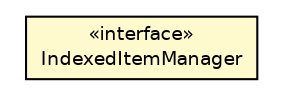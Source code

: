 #!/usr/local/bin/dot
#
# Class diagram 
# Generated by UMLGraph version 5.2 (http://www.umlgraph.org/)
#

digraph G {
	edge [fontname="Helvetica",fontsize=10,labelfontname="Helvetica",labelfontsize=10];
	node [fontname="Helvetica",fontsize=10,shape=plaintext];
	nodesep=0.25;
	ranksep=0.5;
	// org.jpokemon.pmapi.item.IndexedItemManager
	c769 [label=<<table title="org.jpokemon.pmapi.item.IndexedItemManager" border="0" cellborder="1" cellspacing="0" cellpadding="2" port="p" bgcolor="lemonChiffon" href="./IndexedItemManager.html">
		<tr><td><table border="0" cellspacing="0" cellpadding="1">
<tr><td align="center" balign="center"> &#171;interface&#187; </td></tr>
<tr><td align="center" balign="center"> IndexedItemManager </td></tr>
		</table></td></tr>
		</table>>, fontname="Helvetica", fontcolor="black", fontsize=9.0];
}

